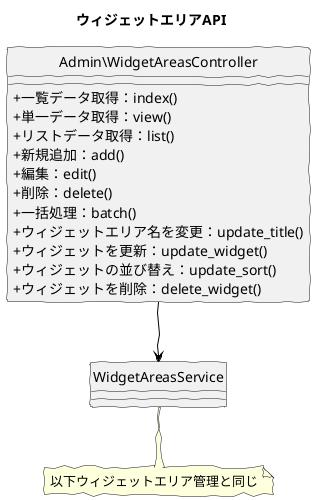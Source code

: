 @startuml
skinparam handwritten true
skinparam backgroundColor white
hide circle
skinparam classAttributeIconSize 0

title ウィジェットエリアAPI

class Admin\WidgetAreasController {
  + 一覧データ取得：index()
  + 単一データ取得：view()
  + リストデータ取得：list()
  + 新規追加：add()
  + 編集：edit()
  + 削除：delete()
	+ 一括処理：batch()
	+ ウィジェットエリア名を変更：update_title()
	+ ウィジェットを更新：update_widget()
	+ ウィジェットの並び替え：update_sort()
	+ ウィジェットを削除：delete_widget()
}

class WidgetAreasService {
}

note "以下ウィジェットエリア管理と同じ" as note
WidgetAreasService .. note

Admin\WidgetAreasController -down[#Black]-> WidgetAreasService

@enduml
